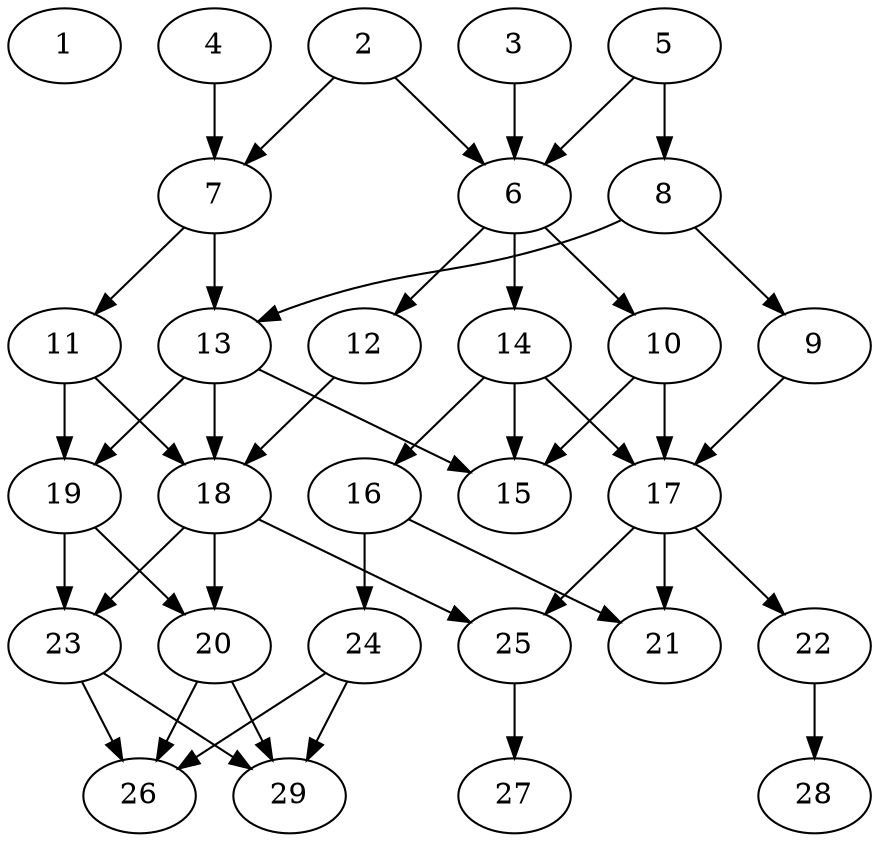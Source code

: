 // DAG (tier=2-normal, mode=data, n=29, ccr=0.442, fat=0.565, density=0.482, regular=0.529, jump=0.191, mindata=2097152, maxdata=16777216)
// DAG automatically generated by daggen at Sun Aug 24 16:33:34 2025
// /home/ermia/Project/Environments/daggen/bin/daggen --dot --ccr 0.442 --fat 0.565 --regular 0.529 --density 0.482 --jump 0.191 --mindata 2097152 --maxdata 16777216 -n 29 
digraph G {
  1 [size="63178116528829432", alpha="0.13", expect_size="31589058264414716"]
  2 [size="294740272576699826176", alpha="0.19", expect_size="147370136288349913088"]
  2 -> 6 [size ="354309644484608"]
  2 -> 7 [size ="354309644484608"]
  3 [size="32885795708385684", alpha="0.08", expect_size="16442897854192842"]
  3 -> 6 [size ="1039341493157888"]
  4 [size="2417883694732891648", alpha="0.16", expect_size="1208941847366445824"]
  4 -> 7 [size ="969408512000000"]
  5 [size="314911660017572642816", alpha="0.18", expect_size="157455830008786321408"]
  5 -> 6 [size ="370296108351488"]
  5 -> 8 [size ="370296108351488"]
  6 [size="3639252398937597952", alpha="0.02", expect_size="1819626199468798976"]
  6 -> 10 [size ="1849129458204672"]
  6 -> 12 [size ="1849129458204672"]
  6 -> 14 [size ="1849129458204672"]
  7 [size="379131171149570899968", alpha="0.18", expect_size="189565585574785449984"]
  7 -> 11 [size ="419066535739392"]
  7 -> 13 [size ="419066535739392"]
  8 [size="51839456672718808", alpha="0.07", expect_size="25919728336359404"]
  8 -> 9 [size ="948243416481792"]
  8 -> 13 [size ="948243416481792"]
  9 [size="867298666770205769728", alpha="0.16", expect_size="433649333385102884864"]
  9 -> 17 [size ="727560489009152"]
  10 [size="9501304244526338", alpha="0.02", expect_size="4750652122263169"]
  10 -> 15 [size ="623744418578432"]
  10 -> 17 [size ="623744418578432"]
  11 [size="1058035034486130868224", alpha="0.03", expect_size="529017517243065434112"]
  11 -> 18 [size ="830660105207808"]
  11 -> 19 [size ="830660105207808"]
  12 [size="16584672960781904", alpha="0.15", expect_size="8292336480390952"]
  12 -> 18 [size ="605364106035200"]
  13 [size="43347979608265408", alpha="0.09", expect_size="21673989804132704"]
  13 -> 15 [size ="874976852836352"]
  13 -> 18 [size ="874976852836352"]
  13 -> 19 [size ="874976852836352"]
  14 [size="9787077250166550", alpha="0.14", expect_size="4893538625083275"]
  14 -> 15 [size ="394419337428992"]
  14 -> 16 [size ="394419337428992"]
  14 -> 17 [size ="394419337428992"]
  15 [size="629391065336319574016", alpha="0.01", expect_size="314695532668159787008"]
  16 [size="52078516812109776", alpha="0.02", expect_size="26039258406054888"]
  16 -> 21 [size ="907835365916672"]
  16 -> 24 [size ="907835365916672"]
  17 [size="81845996304203776000", alpha="0.12", expect_size="40922998152101888000"]
  17 -> 21 [size ="150807039180800"]
  17 -> 22 [size ="150807039180800"]
  17 -> 25 [size ="150807039180800"]
  18 [size="1548931070029626624", alpha="0.01", expect_size="774465535014813312"]
  18 -> 20 [size ="740902024773632"]
  18 -> 23 [size ="740902024773632"]
  18 -> 25 [size ="740902024773632"]
  19 [size="279237925693332389888", alpha="0.15", expect_size="139618962846666194944"]
  19 -> 20 [size ="341774446886912"]
  19 -> 23 [size ="341774446886912"]
  20 [size="1121793323816244477952", alpha="0.03", expect_size="560896661908122238976"]
  20 -> 26 [size ="863704576950272"]
  20 -> 29 [size ="863704576950272"]
  21 [size="34972141672937940", alpha="0.05", expect_size="17486070836468970"]
  22 [size="749579339467025547264", alpha="0.18", expect_size="374789669733512773632"]
  22 -> 28 [size ="660138495049728"]
  23 [size="72844485180753280", alpha="0.10", expect_size="36422242590376640"]
  23 -> 26 [size ="1863104879132672"]
  23 -> 29 [size ="1863104879132672"]
  24 [size="616173393238032384000", alpha="0.12", expect_size="308086696619016192000"]
  24 -> 26 [size ="579284552908800"]
  24 -> 29 [size ="579284552908800"]
  25 [size="45641738105474568", alpha="0.05", expect_size="22820869052737284"]
  25 -> 27 [size ="1317019005747200"]
  26 [size="7968726261938763", alpha="0.09", expect_size="3984363130969381"]
  27 [size="4622361207411109", alpha="0.14", expect_size="2311180603705554"]
  28 [size="60521644226111296", alpha="0.13", expect_size="30260822113055648"]
  29 [size="58053343934512576", alpha="0.07", expect_size="29026671967256288"]
}